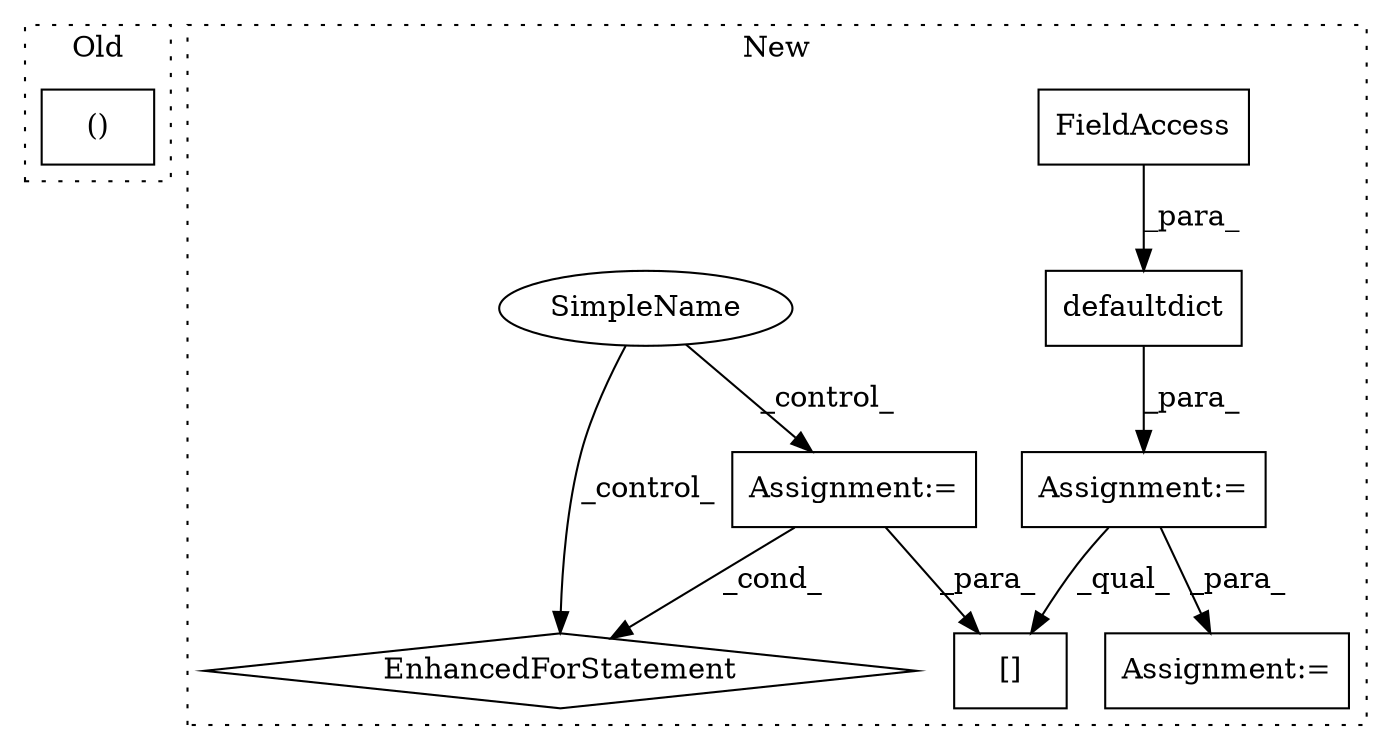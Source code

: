 digraph G {
subgraph cluster0 {
1 [label="()" a="106" s="7442" l="41" shape="box"];
label = "Old";
style="dotted";
}
subgraph cluster1 {
2 [label="defaultdict" a="32" s="7555,7586" l="12,1" shape="box"];
3 [label="Assignment:=" a="7" s="7542" l="1" shape="box"];
4 [label="FieldAccess" a="22" s="7567" l="19" shape="box"];
5 [label="[]" a="2" s="8077,8091" l="11,1" shape="box"];
6 [label="Assignment:=" a="7" s="8150" l="2" shape="box"];
7 [label="Assignment:=" a="7" s="7889" l="1" shape="box"];
8 [label="EnhancedForStatement" a="70" s="7963,8061" l="65,2" shape="diamond"];
9 [label="SimpleName" a="42" s="7662" l="1" shape="ellipse"];
label = "New";
style="dotted";
}
2 -> 3 [label="_para_"];
3 -> 6 [label="_para_"];
3 -> 5 [label="_qual_"];
4 -> 2 [label="_para_"];
7 -> 5 [label="_para_"];
7 -> 8 [label="_cond_"];
9 -> 8 [label="_control_"];
9 -> 7 [label="_control_"];
}